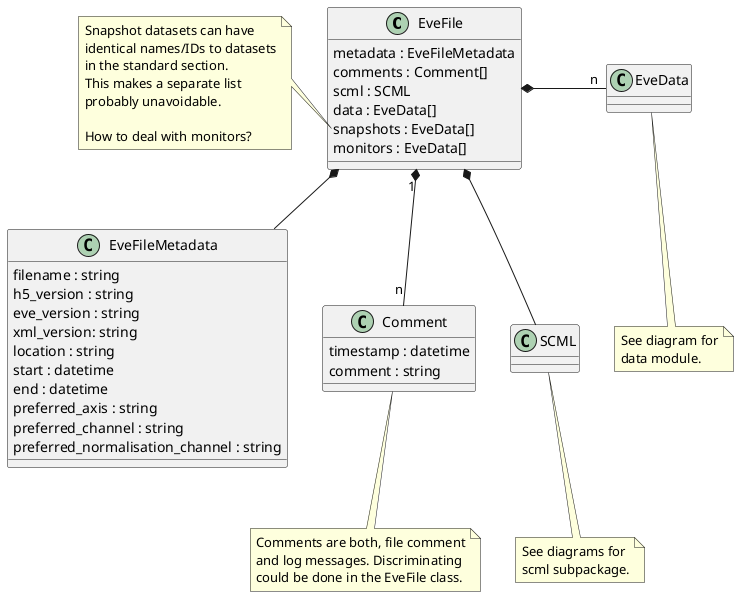 @startuml

class EveFile {
    metadata : EveFileMetadata
    comments : Comment[]
    scml : SCML
    data : EveData[]
    snapshots : EveData[]
    monitors : EveData[]
}
note left of EveFile::snapshots
    Snapshot datasets can have
    identical names/IDs to datasets
    in the standard section.
    This makes a separate list
    probably unavoidable.

    How to deal with monitors?
end note

EveFile *- "n" EveData
note bottom: See diagram for\ndata module.

class EveFileMetadata{
    filename : string
    h5_version : string
    eve_version : string
    xml_version: string
    location : string
    start : datetime
    end : datetime
    preferred_axis : string
    preferred_channel : string
    preferred_normalisation_channel : string
}

class Comment {
    timestamp : datetime
    comment : string
}
note bottom: Comments are both, file comment\nand log messages. Discriminating\ncould be done in the EveFile class. 

class SCML {
}
note bottom: See diagrams for\nscml subpackage.

EveFile *-- EveFileMetadata
EveFile "1" *-- "n" Comment
EveFile *-- SCML

@enduml
